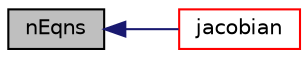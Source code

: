 digraph "nEqns"
{
  bgcolor="transparent";
  edge [fontname="Helvetica",fontsize="10",labelfontname="Helvetica",labelfontsize="10"];
  node [fontname="Helvetica",fontsize="10",shape=record];
  rankdir="LR";
  Node1 [label="nEqns",height=0.2,width=0.4,color="black", fillcolor="grey75", style="filled", fontcolor="black"];
  Node1 -> Node2 [dir="back",color="midnightblue",fontsize="10",style="solid",fontname="Helvetica"];
  Node2 [label="jacobian",height=0.2,width=0.4,color="red",URL="$a02084.html#a8dbf3ce10c612a6f4bfe71ab14c4d914",tooltip="Calculate the Jacobian of the system. "];
}
